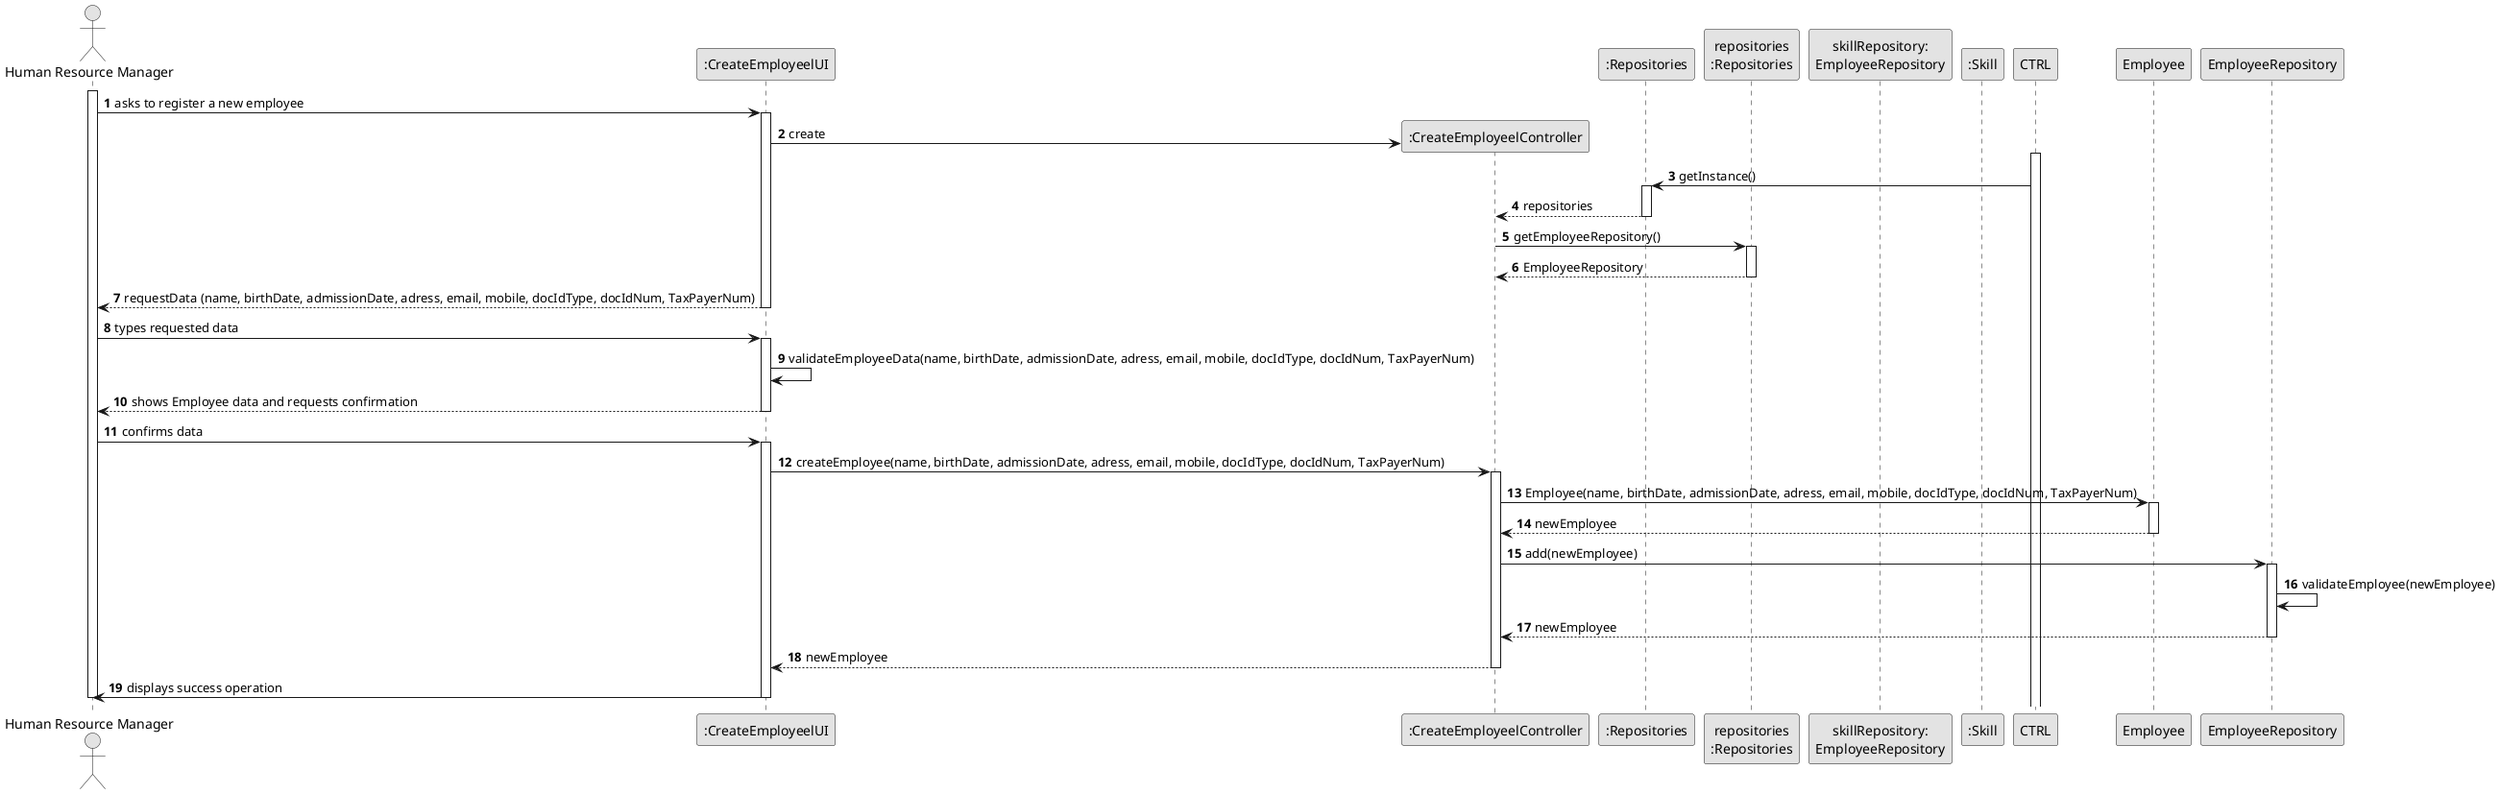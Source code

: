 @startuml
skinparam monochrome true
skinparam packageStyle rectangle
skinparam shadowing false

autonumber

'hide footbox

actor "Human Resource Manager" as HRM
participant ":CreateEmployeelUI" as UI
participant ":CreateEmployeelController" as controller
participant ":Repositories" as singleton



participant "repositories\n:Repositories" as rep


participant "skillRepository:\nEmployeeRepository" as skillRep
participant ":Skill" as SKILL

activate HRM

        HRM -> UI : asks to register a new employee

        activate UI
            'create CTRL
            UI -> controller** : create

            activate CTRL

                CTRL -> singleton : getInstance()

                activate singleton

                    singleton --> controller : repositories

                deactivate singleton

                controller -> rep : getEmployeeRepository()

                activate rep

                    rep --> controller : EmployeeRepository

                deactivate rep

            deactivate controller


            'requests the HRM to input data
            UI --> HRM : requestData (name, birthDate, admissionDate, adress, email, mobile, docIdType, docIdNum, TaxPayerNum)
        deactivate UI

        HRM -> UI : types requested data

        activate UI

            UI -> UI : validateEmployeeData(name, birthDate, admissionDate, adress, email, mobile, docIdType, docIdNum, TaxPayerNum)


            deactivate controller

            UI --> HRM : shows Employee data and requests confirmation

        deactivate UI

            HRM -> UI : confirms data

        activate UI

            UI -> controller : createEmployee(name, birthDate, admissionDate, adress, email, mobile, docIdType, docIdNum, TaxPayerNum)

            activate controller


                controller -> Employee : Employee(name, birthDate, admissionDate, adress, email, mobile, docIdType, docIdNum, TaxPayerNum)

                activate Employee

                Employee --> controller : newEmployee

                deactivate Employee

                controller -> EmployeeRepository : add(newEmployee)

                activate EmployeeRepository

                    EmployeeRepository -> EmployeeRepository : validateEmployee(newEmployee)


                    EmployeeRepository --> controller : newEmployee

                deactivate EmployeeRepository

            controller --> UI : newEmployee


        deactivate controller

        UI -> HRM : displays success operation

    deactivate UI

deactivate HRM

@enduml
